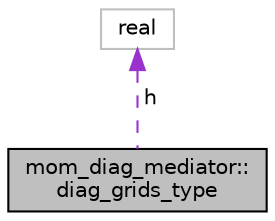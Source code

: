 digraph "mom_diag_mediator::diag_grids_type"
{
 // INTERACTIVE_SVG=YES
 // LATEX_PDF_SIZE
  edge [fontname="Helvetica",fontsize="10",labelfontname="Helvetica",labelfontsize="10"];
  node [fontname="Helvetica",fontsize="10",shape=record];
  Node1 [label="mom_diag_mediator::\ldiag_grids_type",height=0.2,width=0.4,color="black", fillcolor="grey75", style="filled", fontcolor="black",tooltip="Contains an array to store a diagnostic target grid."];
  Node2 -> Node1 [dir="back",color="darkorchid3",fontsize="10",style="dashed",label=" h" ,fontname="Helvetica"];
  Node2 [label="real",height=0.2,width=0.4,color="grey75", fillcolor="white", style="filled",tooltip=" "];
}
